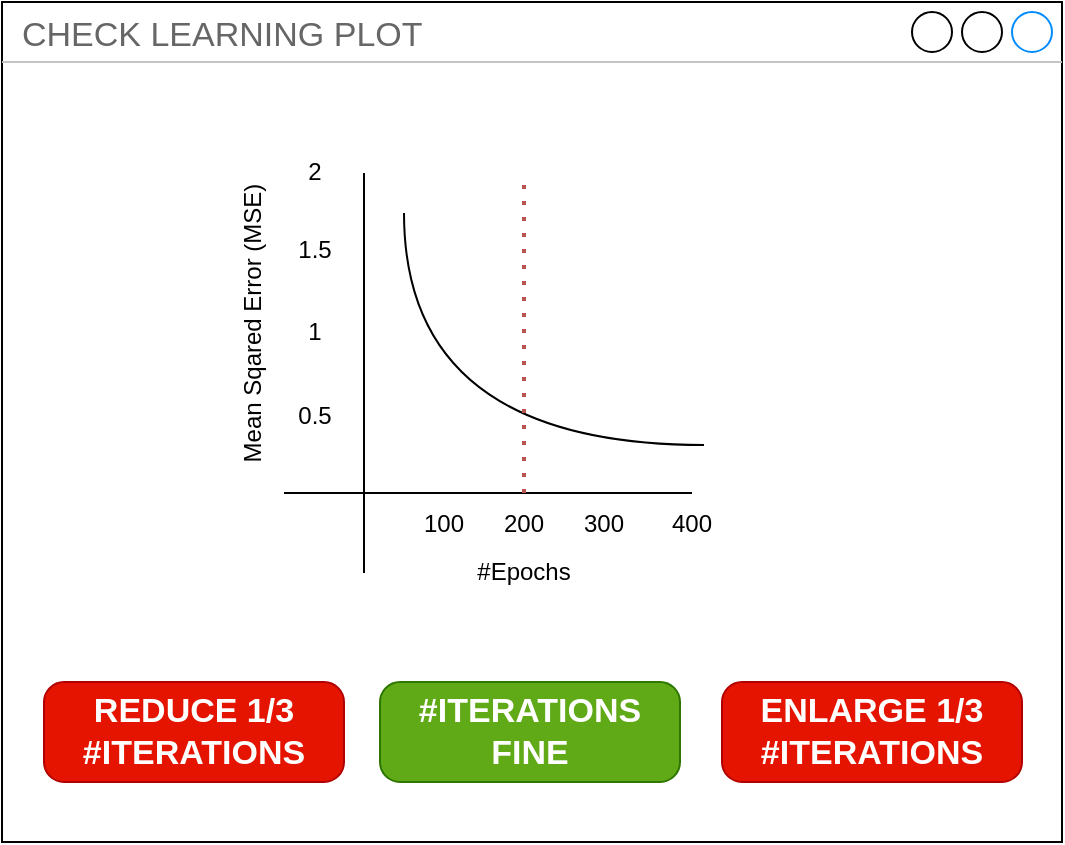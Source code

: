 <mxfile version="22.1.5" type="github">
  <diagram name="Page-1" id="nhNsRzITMz-M93TEYYym">
    <mxGraphModel dx="794" dy="464" grid="1" gridSize="10" guides="1" tooltips="1" connect="1" arrows="1" fold="1" page="1" pageScale="1" pageWidth="827" pageHeight="1169" math="0" shadow="0">
      <root>
        <mxCell id="0" />
        <mxCell id="1" parent="0" />
        <mxCell id="Hp8Fg3LxT_b1Gx9PQCwO-2" value="CHECK LEARNING PLOT" style="strokeWidth=1;shadow=0;dashed=0;align=center;html=1;shape=mxgraph.mockup.containers.window;align=left;verticalAlign=top;spacingLeft=8;strokeColor2=#008cff;strokeColor3=#c4c4c4;fontColor=#666666;mainText=;fontSize=17;labelBackgroundColor=none;whiteSpace=wrap;" parent="1" vertex="1">
          <mxGeometry x="150" y="50" width="530" height="420" as="geometry" />
        </mxCell>
        <mxCell id="Bg1jh7Ig21SnH2CRWFRp-2" value="#ITERATIONS FINE" style="strokeWidth=1;shadow=0;dashed=0;align=center;html=1;shape=mxgraph.mockup.buttons.button;strokeColor=#2D7600;fontColor=#ffffff;mainText=;buttonStyle=round;fontSize=17;fontStyle=1;fillColor=#60a917;whiteSpace=wrap;" parent="1" vertex="1">
          <mxGeometry x="339" y="390" width="150" height="50" as="geometry" />
        </mxCell>
        <mxCell id="Bg1jh7Ig21SnH2CRWFRp-3" value="REDUCE 1/3 #ITERATIONS" style="strokeWidth=1;shadow=0;dashed=0;align=center;html=1;shape=mxgraph.mockup.buttons.button;strokeColor=#B20000;mainText=;buttonStyle=round;fontSize=17;fontStyle=1;fillColor=#e51400;whiteSpace=wrap;fontColor=#ffffff;" parent="1" vertex="1">
          <mxGeometry x="171" y="390" width="150" height="50" as="geometry" />
        </mxCell>
        <mxCell id="ysi-jnaYKvB7psEBhoRT-1" value="" style="endArrow=none;html=1;rounded=0;" parent="1" edge="1">
          <mxGeometry width="50" height="50" relative="1" as="geometry">
            <mxPoint x="331" y="335.5" as="sourcePoint" />
            <mxPoint x="331" y="135.5" as="targetPoint" />
          </mxGeometry>
        </mxCell>
        <mxCell id="ysi-jnaYKvB7psEBhoRT-2" value="" style="endArrow=none;html=1;rounded=0;entryX=0.5;entryY=0;entryDx=0;entryDy=0;" parent="1" target="ysi-jnaYKvB7psEBhoRT-16" edge="1">
          <mxGeometry width="50" height="50" relative="1" as="geometry">
            <mxPoint x="291" y="295.5" as="sourcePoint" />
            <mxPoint x="731" y="295.5" as="targetPoint" />
          </mxGeometry>
        </mxCell>
        <mxCell id="ysi-jnaYKvB7psEBhoRT-4" value="Mean Sqared Error (MSE)" style="text;html=1;strokeColor=none;fillColor=none;align=center;verticalAlign=middle;whiteSpace=wrap;rounded=0;rotation=-90;" parent="1" vertex="1">
          <mxGeometry x="200" y="195.5" width="150" height="30" as="geometry" />
        </mxCell>
        <mxCell id="ysi-jnaYKvB7psEBhoRT-5" value="0.5" style="text;html=1;align=center;verticalAlign=middle;resizable=0;points=[];autosize=1;strokeColor=none;fillColor=none;" parent="1" vertex="1">
          <mxGeometry x="286" y="241.5" width="40" height="30" as="geometry" />
        </mxCell>
        <mxCell id="ysi-jnaYKvB7psEBhoRT-7" value="1" style="text;html=1;align=center;verticalAlign=middle;resizable=0;points=[];autosize=1;strokeColor=none;fillColor=none;" parent="1" vertex="1">
          <mxGeometry x="291" y="199.5" width="30" height="30" as="geometry" />
        </mxCell>
        <mxCell id="ysi-jnaYKvB7psEBhoRT-8" value="1.5" style="text;html=1;align=center;verticalAlign=middle;resizable=0;points=[];autosize=1;strokeColor=none;fillColor=none;" parent="1" vertex="1">
          <mxGeometry x="286" y="158.5" width="40" height="30" as="geometry" />
        </mxCell>
        <mxCell id="ysi-jnaYKvB7psEBhoRT-9" value="2" style="text;html=1;align=center;verticalAlign=middle;resizable=0;points=[];autosize=1;strokeColor=none;fillColor=none;" parent="1" vertex="1">
          <mxGeometry x="291" y="120" width="30" height="30" as="geometry" />
        </mxCell>
        <mxCell id="ysi-jnaYKvB7psEBhoRT-12" value="#Epochs" style="text;html=1;strokeColor=none;fillColor=none;align=center;verticalAlign=middle;whiteSpace=wrap;rounded=0;" parent="1" vertex="1">
          <mxGeometry x="381" y="319.5" width="60" height="30" as="geometry" />
        </mxCell>
        <mxCell id="ysi-jnaYKvB7psEBhoRT-13" value="100" style="text;html=1;strokeColor=none;fillColor=none;align=center;verticalAlign=middle;whiteSpace=wrap;rounded=0;" parent="1" vertex="1">
          <mxGeometry x="341" y="295.5" width="60" height="30" as="geometry" />
        </mxCell>
        <mxCell id="ysi-jnaYKvB7psEBhoRT-14" value="200" style="text;html=1;strokeColor=none;fillColor=none;align=center;verticalAlign=middle;whiteSpace=wrap;rounded=0;" parent="1" vertex="1">
          <mxGeometry x="381" y="295.5" width="60" height="30" as="geometry" />
        </mxCell>
        <mxCell id="ysi-jnaYKvB7psEBhoRT-15" value="300" style="text;html=1;strokeColor=none;fillColor=none;align=center;verticalAlign=middle;whiteSpace=wrap;rounded=0;" parent="1" vertex="1">
          <mxGeometry x="421" y="295.5" width="60" height="30" as="geometry" />
        </mxCell>
        <mxCell id="ysi-jnaYKvB7psEBhoRT-16" value="400" style="text;html=1;strokeColor=none;fillColor=none;align=center;verticalAlign=middle;whiteSpace=wrap;rounded=0;" parent="1" vertex="1">
          <mxGeometry x="465" y="295.5" width="60" height="30" as="geometry" />
        </mxCell>
        <mxCell id="ysi-jnaYKvB7psEBhoRT-18" value="" style="endArrow=none;html=1;rounded=0;edgeStyle=orthogonalEdgeStyle;curved=1;endSize=0;" parent="1" edge="1">
          <mxGeometry width="50" height="50" relative="1" as="geometry">
            <mxPoint x="501" y="271.5" as="sourcePoint" />
            <mxPoint x="351" y="155.5" as="targetPoint" />
            <Array as="points">
              <mxPoint x="351" y="271.5" />
            </Array>
          </mxGeometry>
        </mxCell>
        <mxCell id="ysi-jnaYKvB7psEBhoRT-21" value="" style="endArrow=none;dashed=1;html=1;dashPattern=1 3;strokeWidth=2;rounded=0;fillColor=#f8cecc;strokeColor=#b85450;" parent="1" edge="1">
          <mxGeometry width="50" height="50" relative="1" as="geometry">
            <mxPoint x="411" y="295.5" as="sourcePoint" />
            <mxPoint x="411" y="135.5" as="targetPoint" />
          </mxGeometry>
        </mxCell>
        <mxCell id="4CW7Pb01w9LuvFzMQrCb-1" value="ENLARGE 1/3 #ITERATIONS" style="strokeWidth=1;shadow=0;dashed=0;align=center;html=1;shape=mxgraph.mockup.buttons.button;strokeColor=#B20000;mainText=;buttonStyle=round;fontSize=17;fontStyle=1;fillColor=#e51400;whiteSpace=wrap;fontColor=#ffffff;" vertex="1" parent="1">
          <mxGeometry x="510" y="390" width="150" height="50" as="geometry" />
        </mxCell>
      </root>
    </mxGraphModel>
  </diagram>
</mxfile>
